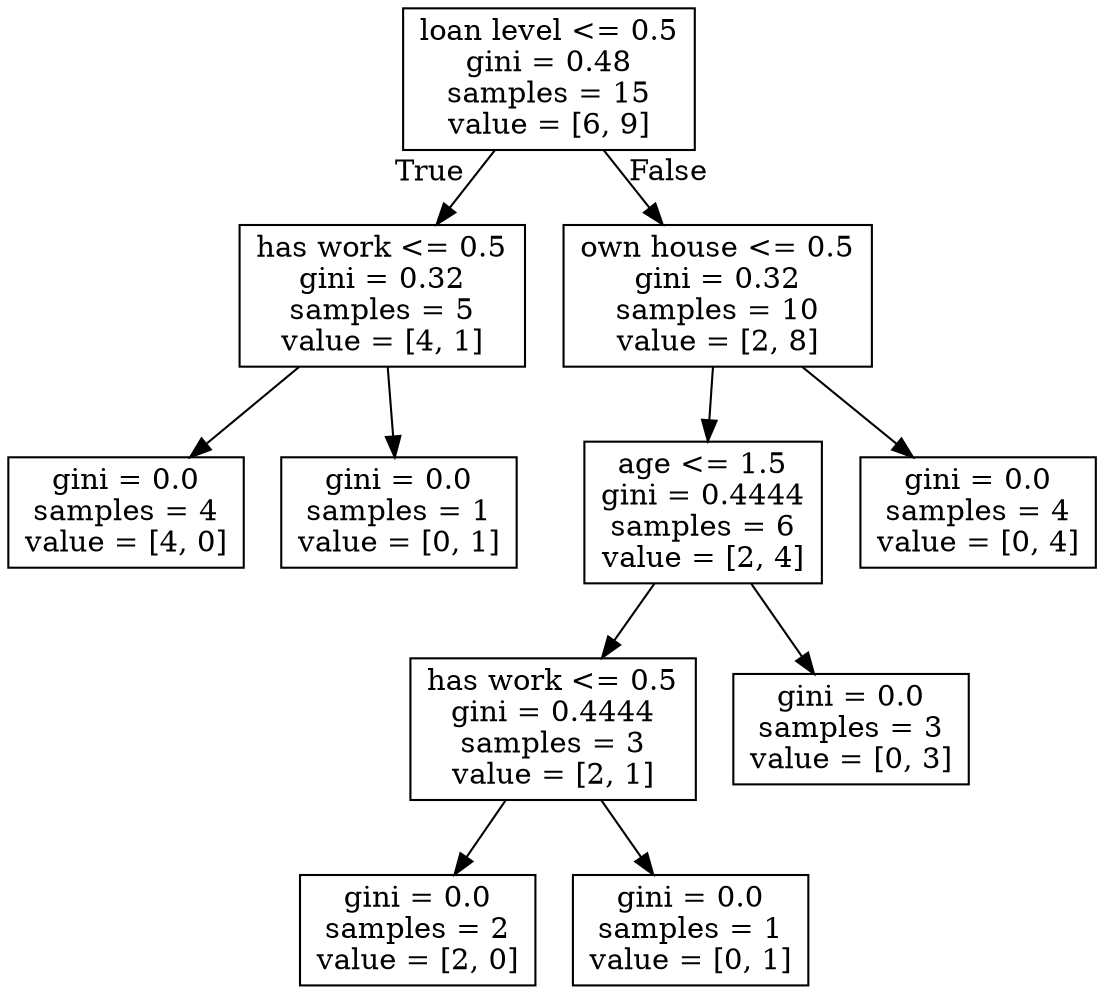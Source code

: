digraph Tree {
node [shape=box] ;
0 [label="loan level <= 0.5\ngini = 0.48\nsamples = 15\nvalue = [6, 9]"] ;
1 [label="has work <= 0.5\ngini = 0.32\nsamples = 5\nvalue = [4, 1]"] ;
0 -> 1 [labeldistance=2.5, labelangle=45, headlabel="True"] ;
2 [label="gini = 0.0\nsamples = 4\nvalue = [4, 0]"] ;
1 -> 2 ;
3 [label="gini = 0.0\nsamples = 1\nvalue = [0, 1]"] ;
1 -> 3 ;
4 [label="own house <= 0.5\ngini = 0.32\nsamples = 10\nvalue = [2, 8]"] ;
0 -> 4 [labeldistance=2.5, labelangle=-45, headlabel="False"] ;
5 [label="age <= 1.5\ngini = 0.4444\nsamples = 6\nvalue = [2, 4]"] ;
4 -> 5 ;
6 [label="has work <= 0.5\ngini = 0.4444\nsamples = 3\nvalue = [2, 1]"] ;
5 -> 6 ;
7 [label="gini = 0.0\nsamples = 2\nvalue = [2, 0]"] ;
6 -> 7 ;
8 [label="gini = 0.0\nsamples = 1\nvalue = [0, 1]"] ;
6 -> 8 ;
9 [label="gini = 0.0\nsamples = 3\nvalue = [0, 3]"] ;
5 -> 9 ;
10 [label="gini = 0.0\nsamples = 4\nvalue = [0, 4]"] ;
4 -> 10 ;
}